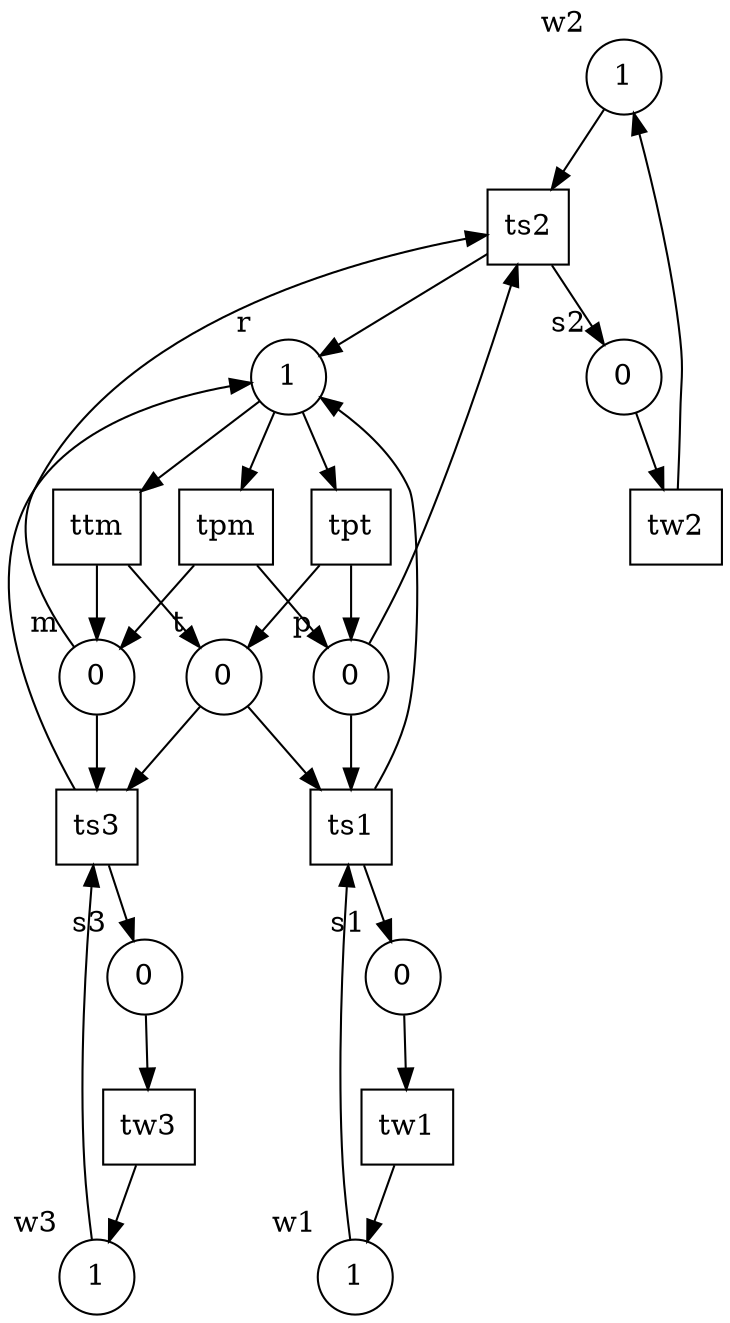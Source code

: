 digraph G {
subgraph place {
node [shape=circle, width=.5];
"w2" [label="1", xlabel="w2"];
"r" [label="1", xlabel="r"];
"s1" [label="0", xlabel="s1"];
"t" [label="0", xlabel="t"];
"s2" [label="0", xlabel="s2"];
"w1" [label="1", xlabel="w1"];
"s3" [label="0", xlabel="s3"];
"m" [label="0", xlabel="m"];
"w3" [label="1", xlabel="w3"];
"p" [label="0", xlabel="p"];
}
subgraph transitions {
node [shape=rect, width=.5, height=.5];
"tw3";
"ts1";
"tw2";
"ttm";
"ts2";
"ts3";
"tpm";
"tpt";
"tw1";
}
"s3" -> "tw3";
"tw3" -> "w3";
"w1" -> "ts1";
"t" -> "ts1";
"p" -> "ts1";
"ts1" -> "r";
"ts1" -> "s1";
"s2" -> "tw2";
"tw2" -> "w2";
"r" -> "ttm";
"ttm" -> "t";
"ttm" -> "m";
"m" -> "ts2";
"w2" -> "ts2";
"p" -> "ts2";
"ts2" -> "r";
"ts2" -> "s2";
"w3" -> "ts3";
"t" -> "ts3";
"m" -> "ts3";
"ts3" -> "r";
"ts3" -> "s3";
"r" -> "tpm";
"tpm" -> "m";
"tpm" -> "p";
"r" -> "tpt";
"tpt" -> "t";
"tpt" -> "p";
"s1" -> "tw1";
"tw1" -> "w1";
}
